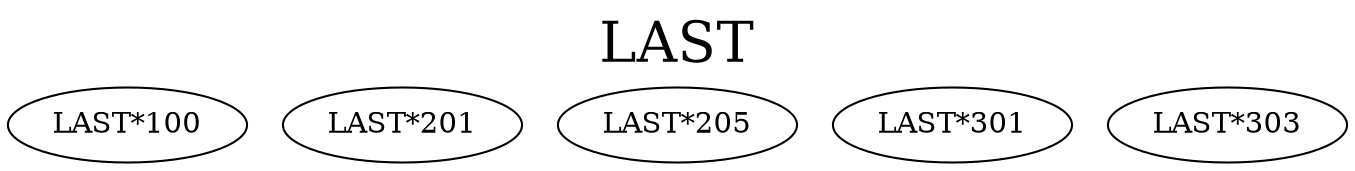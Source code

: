 digraph LAST {
labelloc = "t";
label = "LAST"
fontsize = 27;
"LAST*100"
"LAST*201"
"LAST*205"
"LAST*301"
"LAST*303"
}
